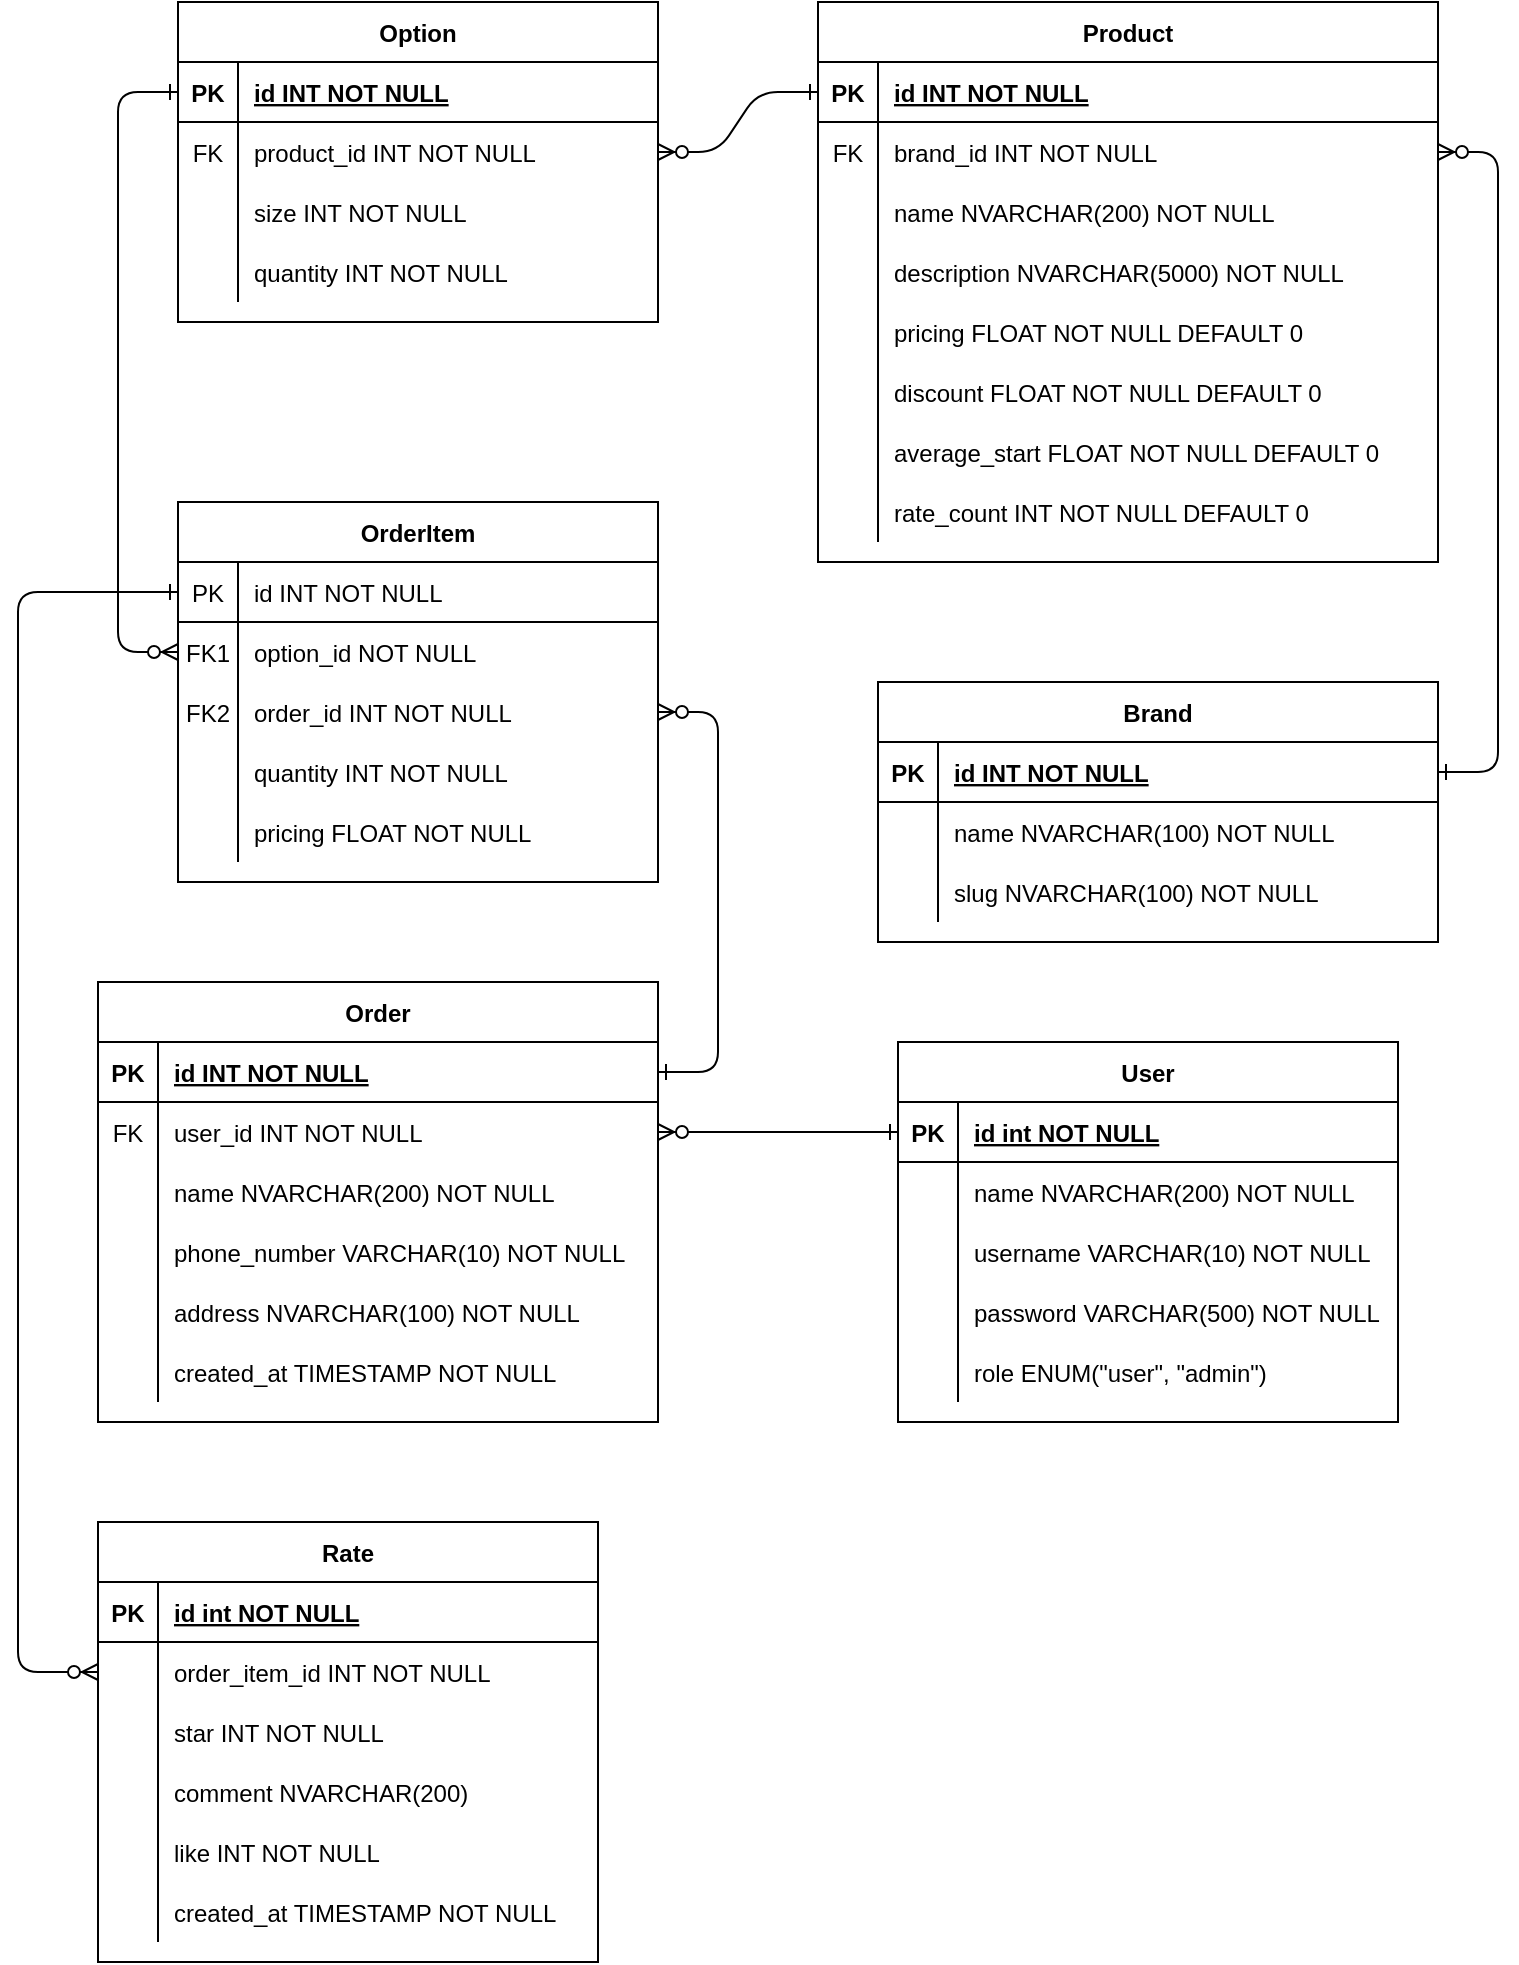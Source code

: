 <mxfile>
    <diagram id="R2lEEEUBdFMjLlhIrx00" name="Page-1">
        <mxGraphModel dx="691" dy="551" grid="1" gridSize="10" guides="1" tooltips="1" connect="1" arrows="1" fold="1" page="1" pageScale="1" pageWidth="850" pageHeight="1100" math="0" shadow="0" extFonts="Permanent Marker^https://fonts.googleapis.com/css?family=Permanent+Marker">
            <root>
                <mxCell id="0"/>
                <mxCell id="1" parent="0"/>
                <mxCell id="C-vyLk0tnHw3VtMMgP7b-2" value="Product" style="shape=table;startSize=30;container=1;collapsible=1;childLayout=tableLayout;fixedRows=1;rowLines=0;fontStyle=1;align=center;resizeLast=1;" parent="1" vertex="1">
                    <mxGeometry x="440" y="60" width="310" height="280" as="geometry"/>
                </mxCell>
                <mxCell id="C-vyLk0tnHw3VtMMgP7b-3" value="" style="shape=partialRectangle;collapsible=0;dropTarget=0;pointerEvents=0;fillColor=none;points=[[0,0.5],[1,0.5]];portConstraint=eastwest;top=0;left=0;right=0;bottom=1;" parent="C-vyLk0tnHw3VtMMgP7b-2" vertex="1">
                    <mxGeometry y="30" width="310" height="30" as="geometry"/>
                </mxCell>
                <mxCell id="C-vyLk0tnHw3VtMMgP7b-4" value="PK" style="shape=partialRectangle;overflow=hidden;connectable=0;fillColor=none;top=0;left=0;bottom=0;right=0;fontStyle=1;" parent="C-vyLk0tnHw3VtMMgP7b-3" vertex="1">
                    <mxGeometry width="30" height="30" as="geometry">
                        <mxRectangle width="30" height="30" as="alternateBounds"/>
                    </mxGeometry>
                </mxCell>
                <mxCell id="C-vyLk0tnHw3VtMMgP7b-5" value="id INT NOT NULL" style="shape=partialRectangle;overflow=hidden;connectable=0;fillColor=none;top=0;left=0;bottom=0;right=0;align=left;spacingLeft=6;fontStyle=5;" parent="C-vyLk0tnHw3VtMMgP7b-3" vertex="1">
                    <mxGeometry x="30" width="280" height="30" as="geometry">
                        <mxRectangle width="280" height="30" as="alternateBounds"/>
                    </mxGeometry>
                </mxCell>
                <mxCell id="SPNnVvAk1_c4zCXeKWEK-23" value="" style="shape=partialRectangle;collapsible=0;dropTarget=0;pointerEvents=0;fillColor=none;points=[[0,0.5],[1,0.5]];portConstraint=eastwest;top=0;left=0;right=0;bottom=0;" parent="C-vyLk0tnHw3VtMMgP7b-2" vertex="1">
                    <mxGeometry y="60" width="310" height="30" as="geometry"/>
                </mxCell>
                <mxCell id="SPNnVvAk1_c4zCXeKWEK-24" value="FK" style="shape=partialRectangle;overflow=hidden;connectable=0;fillColor=none;top=0;left=0;bottom=0;right=0;" parent="SPNnVvAk1_c4zCXeKWEK-23" vertex="1">
                    <mxGeometry width="30" height="30" as="geometry">
                        <mxRectangle width="30" height="30" as="alternateBounds"/>
                    </mxGeometry>
                </mxCell>
                <mxCell id="SPNnVvAk1_c4zCXeKWEK-25" value="brand_id INT NOT NULL" style="shape=partialRectangle;overflow=hidden;connectable=0;fillColor=none;top=0;left=0;bottom=0;right=0;align=left;spacingLeft=6;" parent="SPNnVvAk1_c4zCXeKWEK-23" vertex="1">
                    <mxGeometry x="30" width="280" height="30" as="geometry">
                        <mxRectangle width="280" height="30" as="alternateBounds"/>
                    </mxGeometry>
                </mxCell>
                <mxCell id="C-vyLk0tnHw3VtMMgP7b-6" value="" style="shape=partialRectangle;collapsible=0;dropTarget=0;pointerEvents=0;fillColor=none;points=[[0,0.5],[1,0.5]];portConstraint=eastwest;top=0;left=0;right=0;bottom=0;" parent="C-vyLk0tnHw3VtMMgP7b-2" vertex="1">
                    <mxGeometry y="90" width="310" height="30" as="geometry"/>
                </mxCell>
                <mxCell id="C-vyLk0tnHw3VtMMgP7b-7" value="" style="shape=partialRectangle;overflow=hidden;connectable=0;fillColor=none;top=0;left=0;bottom=0;right=0;" parent="C-vyLk0tnHw3VtMMgP7b-6" vertex="1">
                    <mxGeometry width="30" height="30" as="geometry">
                        <mxRectangle width="30" height="30" as="alternateBounds"/>
                    </mxGeometry>
                </mxCell>
                <mxCell id="C-vyLk0tnHw3VtMMgP7b-8" value="name NVARCHAR(200) NOT NULL" style="shape=partialRectangle;overflow=hidden;connectable=0;fillColor=none;top=0;left=0;bottom=0;right=0;align=left;spacingLeft=6;" parent="C-vyLk0tnHw3VtMMgP7b-6" vertex="1">
                    <mxGeometry x="30" width="280" height="30" as="geometry">
                        <mxRectangle width="280" height="30" as="alternateBounds"/>
                    </mxGeometry>
                </mxCell>
                <mxCell id="C-vyLk0tnHw3VtMMgP7b-9" value="" style="shape=partialRectangle;collapsible=0;dropTarget=0;pointerEvents=0;fillColor=none;points=[[0,0.5],[1,0.5]];portConstraint=eastwest;top=0;left=0;right=0;bottom=0;" parent="C-vyLk0tnHw3VtMMgP7b-2" vertex="1">
                    <mxGeometry y="120" width="310" height="30" as="geometry"/>
                </mxCell>
                <mxCell id="C-vyLk0tnHw3VtMMgP7b-10" value="" style="shape=partialRectangle;overflow=hidden;connectable=0;fillColor=none;top=0;left=0;bottom=0;right=0;" parent="C-vyLk0tnHw3VtMMgP7b-9" vertex="1">
                    <mxGeometry width="30" height="30" as="geometry">
                        <mxRectangle width="30" height="30" as="alternateBounds"/>
                    </mxGeometry>
                </mxCell>
                <mxCell id="C-vyLk0tnHw3VtMMgP7b-11" value="description NVARCHAR(5000) NOT NULL" style="shape=partialRectangle;overflow=hidden;connectable=0;fillColor=none;top=0;left=0;bottom=0;right=0;align=left;spacingLeft=6;" parent="C-vyLk0tnHw3VtMMgP7b-9" vertex="1">
                    <mxGeometry x="30" width="280" height="30" as="geometry">
                        <mxRectangle width="280" height="30" as="alternateBounds"/>
                    </mxGeometry>
                </mxCell>
                <mxCell id="SPNnVvAk1_c4zCXeKWEK-62" value="" style="shape=partialRectangle;collapsible=0;dropTarget=0;pointerEvents=0;fillColor=none;points=[[0,0.5],[1,0.5]];portConstraint=eastwest;top=0;left=0;right=0;bottom=0;" parent="C-vyLk0tnHw3VtMMgP7b-2" vertex="1">
                    <mxGeometry y="150" width="310" height="30" as="geometry"/>
                </mxCell>
                <mxCell id="SPNnVvAk1_c4zCXeKWEK-63" value="" style="shape=partialRectangle;overflow=hidden;connectable=0;fillColor=none;top=0;left=0;bottom=0;right=0;" parent="SPNnVvAk1_c4zCXeKWEK-62" vertex="1">
                    <mxGeometry width="30" height="30" as="geometry">
                        <mxRectangle width="30" height="30" as="alternateBounds"/>
                    </mxGeometry>
                </mxCell>
                <mxCell id="SPNnVvAk1_c4zCXeKWEK-64" value="pricing FLOAT NOT NULL DEFAULT 0" style="shape=partialRectangle;overflow=hidden;connectable=0;fillColor=none;top=0;left=0;bottom=0;right=0;align=left;spacingLeft=6;" parent="SPNnVvAk1_c4zCXeKWEK-62" vertex="1">
                    <mxGeometry x="30" width="280" height="30" as="geometry">
                        <mxRectangle width="280" height="30" as="alternateBounds"/>
                    </mxGeometry>
                </mxCell>
                <mxCell id="SPNnVvAk1_c4zCXeKWEK-65" value="" style="shape=partialRectangle;collapsible=0;dropTarget=0;pointerEvents=0;fillColor=none;points=[[0,0.5],[1,0.5]];portConstraint=eastwest;top=0;left=0;right=0;bottom=0;" parent="C-vyLk0tnHw3VtMMgP7b-2" vertex="1">
                    <mxGeometry y="180" width="310" height="30" as="geometry"/>
                </mxCell>
                <mxCell id="SPNnVvAk1_c4zCXeKWEK-66" value="" style="shape=partialRectangle;overflow=hidden;connectable=0;fillColor=none;top=0;left=0;bottom=0;right=0;" parent="SPNnVvAk1_c4zCXeKWEK-65" vertex="1">
                    <mxGeometry width="30" height="30" as="geometry">
                        <mxRectangle width="30" height="30" as="alternateBounds"/>
                    </mxGeometry>
                </mxCell>
                <mxCell id="SPNnVvAk1_c4zCXeKWEK-67" value="discount FLOAT NOT NULL DEFAULT 0" style="shape=partialRectangle;overflow=hidden;connectable=0;fillColor=none;top=0;left=0;bottom=0;right=0;align=left;spacingLeft=6;" parent="SPNnVvAk1_c4zCXeKWEK-65" vertex="1">
                    <mxGeometry x="30" width="280" height="30" as="geometry">
                        <mxRectangle width="280" height="30" as="alternateBounds"/>
                    </mxGeometry>
                </mxCell>
                <mxCell id="SPNnVvAk1_c4zCXeKWEK-42" value="" style="shape=partialRectangle;collapsible=0;dropTarget=0;pointerEvents=0;fillColor=none;points=[[0,0.5],[1,0.5]];portConstraint=eastwest;top=0;left=0;right=0;bottom=0;" parent="C-vyLk0tnHw3VtMMgP7b-2" vertex="1">
                    <mxGeometry y="210" width="310" height="30" as="geometry"/>
                </mxCell>
                <mxCell id="SPNnVvAk1_c4zCXeKWEK-43" value="" style="shape=partialRectangle;overflow=hidden;connectable=0;fillColor=none;top=0;left=0;bottom=0;right=0;" parent="SPNnVvAk1_c4zCXeKWEK-42" vertex="1">
                    <mxGeometry width="30" height="30" as="geometry">
                        <mxRectangle width="30" height="30" as="alternateBounds"/>
                    </mxGeometry>
                </mxCell>
                <mxCell id="SPNnVvAk1_c4zCXeKWEK-44" value="average_start FLOAT NOT NULL DEFAULT 0" style="shape=partialRectangle;overflow=hidden;connectable=0;fillColor=none;top=0;left=0;bottom=0;right=0;align=left;spacingLeft=6;" parent="SPNnVvAk1_c4zCXeKWEK-42" vertex="1">
                    <mxGeometry x="30" width="280" height="30" as="geometry">
                        <mxRectangle width="280" height="30" as="alternateBounds"/>
                    </mxGeometry>
                </mxCell>
                <mxCell id="SPNnVvAk1_c4zCXeKWEK-45" value="" style="shape=partialRectangle;collapsible=0;dropTarget=0;pointerEvents=0;fillColor=none;points=[[0,0.5],[1,0.5]];portConstraint=eastwest;top=0;left=0;right=0;bottom=0;" parent="C-vyLk0tnHw3VtMMgP7b-2" vertex="1">
                    <mxGeometry y="240" width="310" height="30" as="geometry"/>
                </mxCell>
                <mxCell id="SPNnVvAk1_c4zCXeKWEK-46" value="" style="shape=partialRectangle;overflow=hidden;connectable=0;fillColor=none;top=0;left=0;bottom=0;right=0;" parent="SPNnVvAk1_c4zCXeKWEK-45" vertex="1">
                    <mxGeometry width="30" height="30" as="geometry">
                        <mxRectangle width="30" height="30" as="alternateBounds"/>
                    </mxGeometry>
                </mxCell>
                <mxCell id="SPNnVvAk1_c4zCXeKWEK-47" value="rate_count INT NOT NULL DEFAULT 0" style="shape=partialRectangle;overflow=hidden;connectable=0;fillColor=none;top=0;left=0;bottom=0;right=0;align=left;spacingLeft=6;" parent="SPNnVvAk1_c4zCXeKWEK-45" vertex="1">
                    <mxGeometry x="30" width="280" height="30" as="geometry">
                        <mxRectangle width="280" height="30" as="alternateBounds"/>
                    </mxGeometry>
                </mxCell>
                <mxCell id="C-vyLk0tnHw3VtMMgP7b-23" value="User" style="shape=table;startSize=30;container=1;collapsible=1;childLayout=tableLayout;fixedRows=1;rowLines=0;fontStyle=1;align=center;resizeLast=1;" parent="1" vertex="1">
                    <mxGeometry x="480" y="580" width="250" height="190" as="geometry"/>
                </mxCell>
                <mxCell id="C-vyLk0tnHw3VtMMgP7b-24" value="" style="shape=partialRectangle;collapsible=0;dropTarget=0;pointerEvents=0;fillColor=none;points=[[0,0.5],[1,0.5]];portConstraint=eastwest;top=0;left=0;right=0;bottom=1;" parent="C-vyLk0tnHw3VtMMgP7b-23" vertex="1">
                    <mxGeometry y="30" width="250" height="30" as="geometry"/>
                </mxCell>
                <mxCell id="C-vyLk0tnHw3VtMMgP7b-25" value="PK" style="shape=partialRectangle;overflow=hidden;connectable=0;fillColor=none;top=0;left=0;bottom=0;right=0;fontStyle=1;" parent="C-vyLk0tnHw3VtMMgP7b-24" vertex="1">
                    <mxGeometry width="30" height="30" as="geometry">
                        <mxRectangle width="30" height="30" as="alternateBounds"/>
                    </mxGeometry>
                </mxCell>
                <mxCell id="C-vyLk0tnHw3VtMMgP7b-26" value="id int NOT NULL " style="shape=partialRectangle;overflow=hidden;connectable=0;fillColor=none;top=0;left=0;bottom=0;right=0;align=left;spacingLeft=6;fontStyle=5;" parent="C-vyLk0tnHw3VtMMgP7b-24" vertex="1">
                    <mxGeometry x="30" width="220" height="30" as="geometry">
                        <mxRectangle width="220" height="30" as="alternateBounds"/>
                    </mxGeometry>
                </mxCell>
                <mxCell id="C-vyLk0tnHw3VtMMgP7b-27" value="" style="shape=partialRectangle;collapsible=0;dropTarget=0;pointerEvents=0;fillColor=none;points=[[0,0.5],[1,0.5]];portConstraint=eastwest;top=0;left=0;right=0;bottom=0;" parent="C-vyLk0tnHw3VtMMgP7b-23" vertex="1">
                    <mxGeometry y="60" width="250" height="30" as="geometry"/>
                </mxCell>
                <mxCell id="C-vyLk0tnHw3VtMMgP7b-28" value="" style="shape=partialRectangle;overflow=hidden;connectable=0;fillColor=none;top=0;left=0;bottom=0;right=0;" parent="C-vyLk0tnHw3VtMMgP7b-27" vertex="1">
                    <mxGeometry width="30" height="30" as="geometry">
                        <mxRectangle width="30" height="30" as="alternateBounds"/>
                    </mxGeometry>
                </mxCell>
                <mxCell id="C-vyLk0tnHw3VtMMgP7b-29" value="name NVARCHAR(200) NOT NULL" style="shape=partialRectangle;overflow=hidden;connectable=0;fillColor=none;top=0;left=0;bottom=0;right=0;align=left;spacingLeft=6;" parent="C-vyLk0tnHw3VtMMgP7b-27" vertex="1">
                    <mxGeometry x="30" width="220" height="30" as="geometry">
                        <mxRectangle width="220" height="30" as="alternateBounds"/>
                    </mxGeometry>
                </mxCell>
                <mxCell id="SPNnVvAk1_c4zCXeKWEK-1" value="" style="shape=partialRectangle;collapsible=0;dropTarget=0;pointerEvents=0;fillColor=none;points=[[0,0.5],[1,0.5]];portConstraint=eastwest;top=0;left=0;right=0;bottom=0;" parent="C-vyLk0tnHw3VtMMgP7b-23" vertex="1">
                    <mxGeometry y="90" width="250" height="30" as="geometry"/>
                </mxCell>
                <mxCell id="SPNnVvAk1_c4zCXeKWEK-2" value="" style="shape=partialRectangle;overflow=hidden;connectable=0;fillColor=none;top=0;left=0;bottom=0;right=0;" parent="SPNnVvAk1_c4zCXeKWEK-1" vertex="1">
                    <mxGeometry width="30" height="30" as="geometry">
                        <mxRectangle width="30" height="30" as="alternateBounds"/>
                    </mxGeometry>
                </mxCell>
                <mxCell id="SPNnVvAk1_c4zCXeKWEK-3" value="username VARCHAR(10) NOT NULL" style="shape=partialRectangle;overflow=hidden;connectable=0;fillColor=none;top=0;left=0;bottom=0;right=0;align=left;spacingLeft=6;" parent="SPNnVvAk1_c4zCXeKWEK-1" vertex="1">
                    <mxGeometry x="30" width="220" height="30" as="geometry">
                        <mxRectangle width="220" height="30" as="alternateBounds"/>
                    </mxGeometry>
                </mxCell>
                <mxCell id="SPNnVvAk1_c4zCXeKWEK-4" value="" style="shape=partialRectangle;collapsible=0;dropTarget=0;pointerEvents=0;fillColor=none;points=[[0,0.5],[1,0.5]];portConstraint=eastwest;top=0;left=0;right=0;bottom=0;" parent="C-vyLk0tnHw3VtMMgP7b-23" vertex="1">
                    <mxGeometry y="120" width="250" height="30" as="geometry"/>
                </mxCell>
                <mxCell id="SPNnVvAk1_c4zCXeKWEK-5" value="" style="shape=partialRectangle;overflow=hidden;connectable=0;fillColor=none;top=0;left=0;bottom=0;right=0;" parent="SPNnVvAk1_c4zCXeKWEK-4" vertex="1">
                    <mxGeometry width="30" height="30" as="geometry">
                        <mxRectangle width="30" height="30" as="alternateBounds"/>
                    </mxGeometry>
                </mxCell>
                <mxCell id="SPNnVvAk1_c4zCXeKWEK-6" value="password VARCHAR(500) NOT NULL" style="shape=partialRectangle;overflow=hidden;connectable=0;fillColor=none;top=0;left=0;bottom=0;right=0;align=left;spacingLeft=6;" parent="SPNnVvAk1_c4zCXeKWEK-4" vertex="1">
                    <mxGeometry x="30" width="220" height="30" as="geometry">
                        <mxRectangle width="220" height="30" as="alternateBounds"/>
                    </mxGeometry>
                </mxCell>
                <mxCell id="SPNnVvAk1_c4zCXeKWEK-7" value="" style="shape=partialRectangle;collapsible=0;dropTarget=0;pointerEvents=0;fillColor=none;points=[[0,0.5],[1,0.5]];portConstraint=eastwest;top=0;left=0;right=0;bottom=0;" parent="C-vyLk0tnHw3VtMMgP7b-23" vertex="1">
                    <mxGeometry y="150" width="250" height="30" as="geometry"/>
                </mxCell>
                <mxCell id="SPNnVvAk1_c4zCXeKWEK-8" value="" style="shape=partialRectangle;overflow=hidden;connectable=0;fillColor=none;top=0;left=0;bottom=0;right=0;" parent="SPNnVvAk1_c4zCXeKWEK-7" vertex="1">
                    <mxGeometry width="30" height="30" as="geometry">
                        <mxRectangle width="30" height="30" as="alternateBounds"/>
                    </mxGeometry>
                </mxCell>
                <mxCell id="SPNnVvAk1_c4zCXeKWEK-9" value="role ENUM(&quot;user&quot;, &quot;admin&quot;)" style="shape=partialRectangle;overflow=hidden;connectable=0;fillColor=none;top=0;left=0;bottom=0;right=0;align=left;spacingLeft=6;" parent="SPNnVvAk1_c4zCXeKWEK-7" vertex="1">
                    <mxGeometry x="30" width="220" height="30" as="geometry">
                        <mxRectangle width="220" height="30" as="alternateBounds"/>
                    </mxGeometry>
                </mxCell>
                <mxCell id="SPNnVvAk1_c4zCXeKWEK-13" value="Brand" style="shape=table;startSize=30;container=1;collapsible=1;childLayout=tableLayout;fixedRows=1;rowLines=0;fontStyle=1;align=center;resizeLast=1;" parent="1" vertex="1">
                    <mxGeometry x="470" y="400" width="280" height="130" as="geometry"/>
                </mxCell>
                <mxCell id="SPNnVvAk1_c4zCXeKWEK-14" value="" style="shape=partialRectangle;collapsible=0;dropTarget=0;pointerEvents=0;fillColor=none;points=[[0,0.5],[1,0.5]];portConstraint=eastwest;top=0;left=0;right=0;bottom=1;" parent="SPNnVvAk1_c4zCXeKWEK-13" vertex="1">
                    <mxGeometry y="30" width="280" height="30" as="geometry"/>
                </mxCell>
                <mxCell id="SPNnVvAk1_c4zCXeKWEK-15" value="PK" style="shape=partialRectangle;overflow=hidden;connectable=0;fillColor=none;top=0;left=0;bottom=0;right=0;fontStyle=1;" parent="SPNnVvAk1_c4zCXeKWEK-14" vertex="1">
                    <mxGeometry width="30" height="30" as="geometry">
                        <mxRectangle width="30" height="30" as="alternateBounds"/>
                    </mxGeometry>
                </mxCell>
                <mxCell id="SPNnVvAk1_c4zCXeKWEK-16" value="id INT NOT NULL" style="shape=partialRectangle;overflow=hidden;connectable=0;fillColor=none;top=0;left=0;bottom=0;right=0;align=left;spacingLeft=6;fontStyle=5;" parent="SPNnVvAk1_c4zCXeKWEK-14" vertex="1">
                    <mxGeometry x="30" width="250" height="30" as="geometry">
                        <mxRectangle width="250" height="30" as="alternateBounds"/>
                    </mxGeometry>
                </mxCell>
                <mxCell id="SPNnVvAk1_c4zCXeKWEK-17" value="" style="shape=partialRectangle;collapsible=0;dropTarget=0;pointerEvents=0;fillColor=none;points=[[0,0.5],[1,0.5]];portConstraint=eastwest;top=0;left=0;right=0;bottom=0;" parent="SPNnVvAk1_c4zCXeKWEK-13" vertex="1">
                    <mxGeometry y="60" width="280" height="30" as="geometry"/>
                </mxCell>
                <mxCell id="SPNnVvAk1_c4zCXeKWEK-18" value="" style="shape=partialRectangle;overflow=hidden;connectable=0;fillColor=none;top=0;left=0;bottom=0;right=0;" parent="SPNnVvAk1_c4zCXeKWEK-17" vertex="1">
                    <mxGeometry width="30" height="30" as="geometry">
                        <mxRectangle width="30" height="30" as="alternateBounds"/>
                    </mxGeometry>
                </mxCell>
                <mxCell id="SPNnVvAk1_c4zCXeKWEK-19" value="name NVARCHAR(100) NOT NULL" style="shape=partialRectangle;overflow=hidden;connectable=0;fillColor=none;top=0;left=0;bottom=0;right=0;align=left;spacingLeft=6;" parent="SPNnVvAk1_c4zCXeKWEK-17" vertex="1">
                    <mxGeometry x="30" width="250" height="30" as="geometry">
                        <mxRectangle width="250" height="30" as="alternateBounds"/>
                    </mxGeometry>
                </mxCell>
                <mxCell id="SPNnVvAk1_c4zCXeKWEK-20" value="" style="shape=partialRectangle;collapsible=0;dropTarget=0;pointerEvents=0;fillColor=none;points=[[0,0.5],[1,0.5]];portConstraint=eastwest;top=0;left=0;right=0;bottom=0;" parent="SPNnVvAk1_c4zCXeKWEK-13" vertex="1">
                    <mxGeometry y="90" width="280" height="30" as="geometry"/>
                </mxCell>
                <mxCell id="SPNnVvAk1_c4zCXeKWEK-21" value="" style="shape=partialRectangle;overflow=hidden;connectable=0;fillColor=none;top=0;left=0;bottom=0;right=0;" parent="SPNnVvAk1_c4zCXeKWEK-20" vertex="1">
                    <mxGeometry width="30" height="30" as="geometry">
                        <mxRectangle width="30" height="30" as="alternateBounds"/>
                    </mxGeometry>
                </mxCell>
                <mxCell id="SPNnVvAk1_c4zCXeKWEK-22" value="slug NVARCHAR(100) NOT NULL" style="shape=partialRectangle;overflow=hidden;connectable=0;fillColor=none;top=0;left=0;bottom=0;right=0;align=left;spacingLeft=6;" parent="SPNnVvAk1_c4zCXeKWEK-20" vertex="1">
                    <mxGeometry x="30" width="250" height="30" as="geometry">
                        <mxRectangle width="250" height="30" as="alternateBounds"/>
                    </mxGeometry>
                </mxCell>
                <mxCell id="SPNnVvAk1_c4zCXeKWEK-26" value="" style="edgeStyle=entityRelationEdgeStyle;endArrow=ERzeroToMany;startArrow=ERone;endFill=1;startFill=0;exitX=1;exitY=0.5;exitDx=0;exitDy=0;" parent="1" source="SPNnVvAk1_c4zCXeKWEK-14" target="SPNnVvAk1_c4zCXeKWEK-23" edge="1">
                    <mxGeometry width="100" height="100" relative="1" as="geometry">
                        <mxPoint x="760" y="-60" as="sourcePoint"/>
                        <mxPoint x="460" y="277.714" as="targetPoint"/>
                    </mxGeometry>
                </mxCell>
                <mxCell id="SPNnVvAk1_c4zCXeKWEK-27" value="Option" style="shape=table;startSize=30;container=1;collapsible=1;childLayout=tableLayout;fixedRows=1;rowLines=0;fontStyle=1;align=center;resizeLast=1;" parent="1" vertex="1">
                    <mxGeometry x="120" y="60" width="240" height="160" as="geometry"/>
                </mxCell>
                <mxCell id="SPNnVvAk1_c4zCXeKWEK-28" value="" style="shape=partialRectangle;collapsible=0;dropTarget=0;pointerEvents=0;fillColor=none;points=[[0,0.5],[1,0.5]];portConstraint=eastwest;top=0;left=0;right=0;bottom=1;" parent="SPNnVvAk1_c4zCXeKWEK-27" vertex="1">
                    <mxGeometry y="30" width="240" height="30" as="geometry"/>
                </mxCell>
                <mxCell id="SPNnVvAk1_c4zCXeKWEK-29" value="PK" style="shape=partialRectangle;overflow=hidden;connectable=0;fillColor=none;top=0;left=0;bottom=0;right=0;fontStyle=1;" parent="SPNnVvAk1_c4zCXeKWEK-28" vertex="1">
                    <mxGeometry width="30" height="30" as="geometry">
                        <mxRectangle width="30" height="30" as="alternateBounds"/>
                    </mxGeometry>
                </mxCell>
                <mxCell id="SPNnVvAk1_c4zCXeKWEK-30" value="id INT NOT NULL" style="shape=partialRectangle;overflow=hidden;connectable=0;fillColor=none;top=0;left=0;bottom=0;right=0;align=left;spacingLeft=6;fontStyle=5;" parent="SPNnVvAk1_c4zCXeKWEK-28" vertex="1">
                    <mxGeometry x="30" width="210" height="30" as="geometry">
                        <mxRectangle width="210" height="30" as="alternateBounds"/>
                    </mxGeometry>
                </mxCell>
                <mxCell id="SPNnVvAk1_c4zCXeKWEK-31" value="" style="shape=partialRectangle;collapsible=0;dropTarget=0;pointerEvents=0;fillColor=none;points=[[0,0.5],[1,0.5]];portConstraint=eastwest;top=0;left=0;right=0;bottom=0;" parent="SPNnVvAk1_c4zCXeKWEK-27" vertex="1">
                    <mxGeometry y="60" width="240" height="30" as="geometry"/>
                </mxCell>
                <mxCell id="SPNnVvAk1_c4zCXeKWEK-32" value="FK" style="shape=partialRectangle;overflow=hidden;connectable=0;fillColor=none;top=0;left=0;bottom=0;right=0;" parent="SPNnVvAk1_c4zCXeKWEK-31" vertex="1">
                    <mxGeometry width="30" height="30" as="geometry">
                        <mxRectangle width="30" height="30" as="alternateBounds"/>
                    </mxGeometry>
                </mxCell>
                <mxCell id="SPNnVvAk1_c4zCXeKWEK-33" value="product_id INT NOT NULL" style="shape=partialRectangle;overflow=hidden;connectable=0;fillColor=none;top=0;left=0;bottom=0;right=0;align=left;spacingLeft=6;" parent="SPNnVvAk1_c4zCXeKWEK-31" vertex="1">
                    <mxGeometry x="30" width="210" height="30" as="geometry">
                        <mxRectangle width="210" height="30" as="alternateBounds"/>
                    </mxGeometry>
                </mxCell>
                <mxCell id="SPNnVvAk1_c4zCXeKWEK-34" value="" style="shape=partialRectangle;collapsible=0;dropTarget=0;pointerEvents=0;fillColor=none;points=[[0,0.5],[1,0.5]];portConstraint=eastwest;top=0;left=0;right=0;bottom=0;" parent="SPNnVvAk1_c4zCXeKWEK-27" vertex="1">
                    <mxGeometry y="90" width="240" height="30" as="geometry"/>
                </mxCell>
                <mxCell id="SPNnVvAk1_c4zCXeKWEK-35" value="" style="shape=partialRectangle;overflow=hidden;connectable=0;fillColor=none;top=0;left=0;bottom=0;right=0;" parent="SPNnVvAk1_c4zCXeKWEK-34" vertex="1">
                    <mxGeometry width="30" height="30" as="geometry">
                        <mxRectangle width="30" height="30" as="alternateBounds"/>
                    </mxGeometry>
                </mxCell>
                <mxCell id="SPNnVvAk1_c4zCXeKWEK-36" value="size INT NOT NULL" style="shape=partialRectangle;overflow=hidden;connectable=0;fillColor=none;top=0;left=0;bottom=0;right=0;align=left;spacingLeft=6;" parent="SPNnVvAk1_c4zCXeKWEK-34" vertex="1">
                    <mxGeometry x="30" width="210" height="30" as="geometry">
                        <mxRectangle width="210" height="30" as="alternateBounds"/>
                    </mxGeometry>
                </mxCell>
                <mxCell id="SPNnVvAk1_c4zCXeKWEK-37" value="" style="shape=partialRectangle;collapsible=0;dropTarget=0;pointerEvents=0;fillColor=none;points=[[0,0.5],[1,0.5]];portConstraint=eastwest;top=0;left=0;right=0;bottom=0;" parent="SPNnVvAk1_c4zCXeKWEK-27" vertex="1">
                    <mxGeometry y="120" width="240" height="30" as="geometry"/>
                </mxCell>
                <mxCell id="SPNnVvAk1_c4zCXeKWEK-38" value="" style="shape=partialRectangle;overflow=hidden;connectable=0;fillColor=none;top=0;left=0;bottom=0;right=0;" parent="SPNnVvAk1_c4zCXeKWEK-37" vertex="1">
                    <mxGeometry width="30" height="30" as="geometry">
                        <mxRectangle width="30" height="30" as="alternateBounds"/>
                    </mxGeometry>
                </mxCell>
                <mxCell id="SPNnVvAk1_c4zCXeKWEK-39" value="quantity INT NOT NULL" style="shape=partialRectangle;overflow=hidden;connectable=0;fillColor=none;top=0;left=0;bottom=0;right=0;align=left;spacingLeft=6;" parent="SPNnVvAk1_c4zCXeKWEK-37" vertex="1">
                    <mxGeometry x="30" width="210" height="30" as="geometry">
                        <mxRectangle width="210" height="30" as="alternateBounds"/>
                    </mxGeometry>
                </mxCell>
                <mxCell id="SPNnVvAk1_c4zCXeKWEK-40" value="" style="edgeStyle=entityRelationEdgeStyle;endArrow=ERzeroToMany;startArrow=ERone;endFill=1;startFill=0;exitX=0;exitY=0.5;exitDx=0;exitDy=0;" parent="1" source="C-vyLk0tnHw3VtMMgP7b-3" target="SPNnVvAk1_c4zCXeKWEK-31" edge="1">
                    <mxGeometry width="100" height="100" relative="1" as="geometry">
                        <mxPoint x="700" y="-125" as="sourcePoint"/>
                        <mxPoint x="760" y="145" as="targetPoint"/>
                    </mxGeometry>
                </mxCell>
                <mxCell id="SPNnVvAk1_c4zCXeKWEK-48" value="OrderItem" style="shape=table;startSize=30;container=1;collapsible=1;childLayout=tableLayout;fixedRows=1;rowLines=0;fontStyle=1;align=center;resizeLast=1;" parent="1" vertex="1">
                    <mxGeometry x="120" y="310" width="240" height="190" as="geometry"/>
                </mxCell>
                <mxCell id="2" value="" style="shape=partialRectangle;collapsible=0;dropTarget=0;pointerEvents=0;fillColor=none;points=[[0,0.5],[1,0.5]];portConstraint=eastwest;top=0;left=0;right=0;bottom=1;" parent="SPNnVvAk1_c4zCXeKWEK-48" vertex="1">
                    <mxGeometry y="30" width="240" height="30" as="geometry"/>
                </mxCell>
                <mxCell id="3" value="PK" style="shape=partialRectangle;overflow=hidden;connectable=0;fillColor=none;top=0;left=0;bottom=0;right=0;" parent="2" vertex="1">
                    <mxGeometry width="30" height="30" as="geometry">
                        <mxRectangle width="30" height="30" as="alternateBounds"/>
                    </mxGeometry>
                </mxCell>
                <mxCell id="4" value="id INT NOT NULL" style="shape=partialRectangle;overflow=hidden;connectable=0;fillColor=none;top=0;left=0;bottom=0;right=0;align=left;spacingLeft=6;" parent="2" vertex="1">
                    <mxGeometry x="30" width="210" height="30" as="geometry">
                        <mxRectangle width="210" height="30" as="alternateBounds"/>
                    </mxGeometry>
                </mxCell>
                <mxCell id="SPNnVvAk1_c4zCXeKWEK-52" value="" style="shape=partialRectangle;collapsible=0;dropTarget=0;pointerEvents=0;fillColor=none;points=[[0,0.5],[1,0.5]];portConstraint=eastwest;top=0;left=0;right=0;bottom=0;" parent="SPNnVvAk1_c4zCXeKWEK-48" vertex="1">
                    <mxGeometry y="60" width="240" height="30" as="geometry"/>
                </mxCell>
                <mxCell id="SPNnVvAk1_c4zCXeKWEK-53" value="FK1" style="shape=partialRectangle;overflow=hidden;connectable=0;fillColor=none;top=0;left=0;bottom=0;right=0;" parent="SPNnVvAk1_c4zCXeKWEK-52" vertex="1">
                    <mxGeometry width="30" height="30" as="geometry">
                        <mxRectangle width="30" height="30" as="alternateBounds"/>
                    </mxGeometry>
                </mxCell>
                <mxCell id="SPNnVvAk1_c4zCXeKWEK-54" value="option_id NOT NULL" style="shape=partialRectangle;overflow=hidden;connectable=0;fillColor=none;top=0;left=0;bottom=0;right=0;align=left;spacingLeft=6;" parent="SPNnVvAk1_c4zCXeKWEK-52" vertex="1">
                    <mxGeometry x="30" width="210" height="30" as="geometry">
                        <mxRectangle width="210" height="30" as="alternateBounds"/>
                    </mxGeometry>
                </mxCell>
                <mxCell id="SPNnVvAk1_c4zCXeKWEK-101" value="" style="shape=partialRectangle;collapsible=0;dropTarget=0;pointerEvents=0;fillColor=none;points=[[0,0.5],[1,0.5]];portConstraint=eastwest;top=0;left=0;right=0;bottom=0;" parent="SPNnVvAk1_c4zCXeKWEK-48" vertex="1">
                    <mxGeometry y="90" width="240" height="30" as="geometry"/>
                </mxCell>
                <mxCell id="SPNnVvAk1_c4zCXeKWEK-102" value="FK2" style="shape=partialRectangle;overflow=hidden;connectable=0;fillColor=none;top=0;left=0;bottom=0;right=0;" parent="SPNnVvAk1_c4zCXeKWEK-101" vertex="1">
                    <mxGeometry width="30" height="30" as="geometry">
                        <mxRectangle width="30" height="30" as="alternateBounds"/>
                    </mxGeometry>
                </mxCell>
                <mxCell id="SPNnVvAk1_c4zCXeKWEK-103" value="order_id INT NOT NULL" style="shape=partialRectangle;overflow=hidden;connectable=0;fillColor=none;top=0;left=0;bottom=0;right=0;align=left;spacingLeft=6;" parent="SPNnVvAk1_c4zCXeKWEK-101" vertex="1">
                    <mxGeometry x="30" width="210" height="30" as="geometry">
                        <mxRectangle width="210" height="30" as="alternateBounds"/>
                    </mxGeometry>
                </mxCell>
                <mxCell id="SPNnVvAk1_c4zCXeKWEK-55" value="" style="shape=partialRectangle;collapsible=0;dropTarget=0;pointerEvents=0;fillColor=none;points=[[0,0.5],[1,0.5]];portConstraint=eastwest;top=0;left=0;right=0;bottom=0;" parent="SPNnVvAk1_c4zCXeKWEK-48" vertex="1">
                    <mxGeometry y="120" width="240" height="30" as="geometry"/>
                </mxCell>
                <mxCell id="SPNnVvAk1_c4zCXeKWEK-56" value="" style="shape=partialRectangle;overflow=hidden;connectable=0;fillColor=none;top=0;left=0;bottom=0;right=0;" parent="SPNnVvAk1_c4zCXeKWEK-55" vertex="1">
                    <mxGeometry width="30" height="30" as="geometry">
                        <mxRectangle width="30" height="30" as="alternateBounds"/>
                    </mxGeometry>
                </mxCell>
                <mxCell id="SPNnVvAk1_c4zCXeKWEK-57" value="quantity INT NOT NULL" style="shape=partialRectangle;overflow=hidden;connectable=0;fillColor=none;top=0;left=0;bottom=0;right=0;align=left;spacingLeft=6;" parent="SPNnVvAk1_c4zCXeKWEK-55" vertex="1">
                    <mxGeometry x="30" width="210" height="30" as="geometry">
                        <mxRectangle width="210" height="30" as="alternateBounds"/>
                    </mxGeometry>
                </mxCell>
                <mxCell id="SPNnVvAk1_c4zCXeKWEK-58" value="" style="shape=partialRectangle;collapsible=0;dropTarget=0;pointerEvents=0;fillColor=none;points=[[0,0.5],[1,0.5]];portConstraint=eastwest;top=0;left=0;right=0;bottom=0;" parent="SPNnVvAk1_c4zCXeKWEK-48" vertex="1">
                    <mxGeometry y="150" width="240" height="30" as="geometry"/>
                </mxCell>
                <mxCell id="SPNnVvAk1_c4zCXeKWEK-59" value="" style="shape=partialRectangle;overflow=hidden;connectable=0;fillColor=none;top=0;left=0;bottom=0;right=0;" parent="SPNnVvAk1_c4zCXeKWEK-58" vertex="1">
                    <mxGeometry width="30" height="30" as="geometry">
                        <mxRectangle width="30" height="30" as="alternateBounds"/>
                    </mxGeometry>
                </mxCell>
                <mxCell id="SPNnVvAk1_c4zCXeKWEK-60" value="pricing FLOAT NOT NULL" style="shape=partialRectangle;overflow=hidden;connectable=0;fillColor=none;top=0;left=0;bottom=0;right=0;align=left;spacingLeft=6;" parent="SPNnVvAk1_c4zCXeKWEK-58" vertex="1">
                    <mxGeometry x="30" width="210" height="30" as="geometry">
                        <mxRectangle width="210" height="30" as="alternateBounds"/>
                    </mxGeometry>
                </mxCell>
                <mxCell id="SPNnVvAk1_c4zCXeKWEK-61" value="" style="edgeStyle=elbowEdgeStyle;endArrow=ERzeroToMany;startArrow=ERone;endFill=1;startFill=0;exitX=0;exitY=0.5;exitDx=0;exitDy=0;entryX=0;entryY=0.5;entryDx=0;entryDy=0;" parent="1" source="SPNnVvAk1_c4zCXeKWEK-28" target="SPNnVvAk1_c4zCXeKWEK-52" edge="1">
                    <mxGeometry width="100" height="100" relative="1" as="geometry">
                        <mxPoint x="450" y="115" as="sourcePoint"/>
                        <mxPoint x="370" y="145" as="targetPoint"/>
                        <Array as="points">
                            <mxPoint x="90" y="260"/>
                        </Array>
                    </mxGeometry>
                </mxCell>
                <mxCell id="SPNnVvAk1_c4zCXeKWEK-81" value="Order" style="shape=table;startSize=30;container=1;collapsible=1;childLayout=tableLayout;fixedRows=1;rowLines=0;fontStyle=1;align=center;resizeLast=1;" parent="1" vertex="1">
                    <mxGeometry x="80" y="550" width="280" height="220" as="geometry"/>
                </mxCell>
                <mxCell id="SPNnVvAk1_c4zCXeKWEK-82" value="" style="shape=partialRectangle;collapsible=0;dropTarget=0;pointerEvents=0;fillColor=none;points=[[0,0.5],[1,0.5]];portConstraint=eastwest;top=0;left=0;right=0;bottom=1;" parent="SPNnVvAk1_c4zCXeKWEK-81" vertex="1">
                    <mxGeometry y="30" width="280" height="30" as="geometry"/>
                </mxCell>
                <mxCell id="SPNnVvAk1_c4zCXeKWEK-83" value="PK" style="shape=partialRectangle;overflow=hidden;connectable=0;fillColor=none;top=0;left=0;bottom=0;right=0;fontStyle=1;" parent="SPNnVvAk1_c4zCXeKWEK-82" vertex="1">
                    <mxGeometry width="30" height="30" as="geometry">
                        <mxRectangle width="30" height="30" as="alternateBounds"/>
                    </mxGeometry>
                </mxCell>
                <mxCell id="SPNnVvAk1_c4zCXeKWEK-84" value="id INT NOT NULL" style="shape=partialRectangle;overflow=hidden;connectable=0;fillColor=none;top=0;left=0;bottom=0;right=0;align=left;spacingLeft=6;fontStyle=5;" parent="SPNnVvAk1_c4zCXeKWEK-82" vertex="1">
                    <mxGeometry x="30" width="250" height="30" as="geometry">
                        <mxRectangle width="250" height="30" as="alternateBounds"/>
                    </mxGeometry>
                </mxCell>
                <mxCell id="SPNnVvAk1_c4zCXeKWEK-85" value="" style="shape=partialRectangle;collapsible=0;dropTarget=0;pointerEvents=0;fillColor=none;points=[[0,0.5],[1,0.5]];portConstraint=eastwest;top=0;left=0;right=0;bottom=0;" parent="SPNnVvAk1_c4zCXeKWEK-81" vertex="1">
                    <mxGeometry y="60" width="280" height="30" as="geometry"/>
                </mxCell>
                <mxCell id="SPNnVvAk1_c4zCXeKWEK-86" value="FK" style="shape=partialRectangle;overflow=hidden;connectable=0;fillColor=none;top=0;left=0;bottom=0;right=0;" parent="SPNnVvAk1_c4zCXeKWEK-85" vertex="1">
                    <mxGeometry width="30" height="30" as="geometry">
                        <mxRectangle width="30" height="30" as="alternateBounds"/>
                    </mxGeometry>
                </mxCell>
                <mxCell id="SPNnVvAk1_c4zCXeKWEK-87" value="user_id INT NOT NULL" style="shape=partialRectangle;overflow=hidden;connectable=0;fillColor=none;top=0;left=0;bottom=0;right=0;align=left;spacingLeft=6;" parent="SPNnVvAk1_c4zCXeKWEK-85" vertex="1">
                    <mxGeometry x="30" width="250" height="30" as="geometry">
                        <mxRectangle width="250" height="30" as="alternateBounds"/>
                    </mxGeometry>
                </mxCell>
                <mxCell id="SPNnVvAk1_c4zCXeKWEK-88" value="" style="shape=partialRectangle;collapsible=0;dropTarget=0;pointerEvents=0;fillColor=none;points=[[0,0.5],[1,0.5]];portConstraint=eastwest;top=0;left=0;right=0;bottom=0;" parent="SPNnVvAk1_c4zCXeKWEK-81" vertex="1">
                    <mxGeometry y="90" width="280" height="30" as="geometry"/>
                </mxCell>
                <mxCell id="SPNnVvAk1_c4zCXeKWEK-89" value="" style="shape=partialRectangle;overflow=hidden;connectable=0;fillColor=none;top=0;left=0;bottom=0;right=0;" parent="SPNnVvAk1_c4zCXeKWEK-88" vertex="1">
                    <mxGeometry width="30" height="30" as="geometry">
                        <mxRectangle width="30" height="30" as="alternateBounds"/>
                    </mxGeometry>
                </mxCell>
                <mxCell id="SPNnVvAk1_c4zCXeKWEK-90" value="name NVARCHAR(200) NOT NULL" style="shape=partialRectangle;overflow=hidden;connectable=0;fillColor=none;top=0;left=0;bottom=0;right=0;align=left;spacingLeft=6;" parent="SPNnVvAk1_c4zCXeKWEK-88" vertex="1">
                    <mxGeometry x="30" width="250" height="30" as="geometry">
                        <mxRectangle width="250" height="30" as="alternateBounds"/>
                    </mxGeometry>
                </mxCell>
                <mxCell id="SPNnVvAk1_c4zCXeKWEK-91" value="" style="shape=partialRectangle;collapsible=0;dropTarget=0;pointerEvents=0;fillColor=none;points=[[0,0.5],[1,0.5]];portConstraint=eastwest;top=0;left=0;right=0;bottom=0;" parent="SPNnVvAk1_c4zCXeKWEK-81" vertex="1">
                    <mxGeometry y="120" width="280" height="30" as="geometry"/>
                </mxCell>
                <mxCell id="SPNnVvAk1_c4zCXeKWEK-92" value="" style="shape=partialRectangle;overflow=hidden;connectable=0;fillColor=none;top=0;left=0;bottom=0;right=0;" parent="SPNnVvAk1_c4zCXeKWEK-91" vertex="1">
                    <mxGeometry width="30" height="30" as="geometry">
                        <mxRectangle width="30" height="30" as="alternateBounds"/>
                    </mxGeometry>
                </mxCell>
                <mxCell id="SPNnVvAk1_c4zCXeKWEK-93" value="phone_number VARCHAR(10) NOT NULL" style="shape=partialRectangle;overflow=hidden;connectable=0;fillColor=none;top=0;left=0;bottom=0;right=0;align=left;spacingLeft=6;" parent="SPNnVvAk1_c4zCXeKWEK-91" vertex="1">
                    <mxGeometry x="30" width="250" height="30" as="geometry">
                        <mxRectangle width="250" height="30" as="alternateBounds"/>
                    </mxGeometry>
                </mxCell>
                <mxCell id="SPNnVvAk1_c4zCXeKWEK-94" value="" style="shape=partialRectangle;collapsible=0;dropTarget=0;pointerEvents=0;fillColor=none;points=[[0,0.5],[1,0.5]];portConstraint=eastwest;top=0;left=0;right=0;bottom=0;" parent="SPNnVvAk1_c4zCXeKWEK-81" vertex="1">
                    <mxGeometry y="150" width="280" height="30" as="geometry"/>
                </mxCell>
                <mxCell id="SPNnVvAk1_c4zCXeKWEK-95" value="" style="shape=partialRectangle;overflow=hidden;connectable=0;fillColor=none;top=0;left=0;bottom=0;right=0;" parent="SPNnVvAk1_c4zCXeKWEK-94" vertex="1">
                    <mxGeometry width="30" height="30" as="geometry">
                        <mxRectangle width="30" height="30" as="alternateBounds"/>
                    </mxGeometry>
                </mxCell>
                <mxCell id="SPNnVvAk1_c4zCXeKWEK-96" value="address NVARCHAR(100) NOT NULL" style="shape=partialRectangle;overflow=hidden;connectable=0;fillColor=none;top=0;left=0;bottom=0;right=0;align=left;spacingLeft=6;" parent="SPNnVvAk1_c4zCXeKWEK-94" vertex="1">
                    <mxGeometry x="30" width="250" height="30" as="geometry">
                        <mxRectangle width="250" height="30" as="alternateBounds"/>
                    </mxGeometry>
                </mxCell>
                <mxCell id="SPNnVvAk1_c4zCXeKWEK-97" value="" style="shape=partialRectangle;collapsible=0;dropTarget=0;pointerEvents=0;fillColor=none;points=[[0,0.5],[1,0.5]];portConstraint=eastwest;top=0;left=0;right=0;bottom=0;" parent="SPNnVvAk1_c4zCXeKWEK-81" vertex="1">
                    <mxGeometry y="180" width="280" height="30" as="geometry"/>
                </mxCell>
                <mxCell id="SPNnVvAk1_c4zCXeKWEK-98" value="" style="shape=partialRectangle;overflow=hidden;connectable=0;fillColor=none;top=0;left=0;bottom=0;right=0;" parent="SPNnVvAk1_c4zCXeKWEK-97" vertex="1">
                    <mxGeometry width="30" height="30" as="geometry">
                        <mxRectangle width="30" height="30" as="alternateBounds"/>
                    </mxGeometry>
                </mxCell>
                <mxCell id="SPNnVvAk1_c4zCXeKWEK-99" value="created_at TIMESTAMP NOT NULL" style="shape=partialRectangle;overflow=hidden;connectable=0;fillColor=none;top=0;left=0;bottom=0;right=0;align=left;spacingLeft=6;" parent="SPNnVvAk1_c4zCXeKWEK-97" vertex="1">
                    <mxGeometry x="30" width="250" height="30" as="geometry">
                        <mxRectangle width="250" height="30" as="alternateBounds"/>
                    </mxGeometry>
                </mxCell>
                <mxCell id="SPNnVvAk1_c4zCXeKWEK-100" value="" style="edgeStyle=entityRelationEdgeStyle;endArrow=ERzeroToMany;startArrow=ERone;endFill=1;startFill=0;exitX=1;exitY=0.5;exitDx=0;exitDy=0;entryX=1;entryY=0.5;entryDx=0;entryDy=0;" parent="1" source="SPNnVvAk1_c4zCXeKWEK-82" target="SPNnVvAk1_c4zCXeKWEK-101" edge="1">
                    <mxGeometry width="100" height="100" relative="1" as="geometry">
                        <mxPoint x="450" y="115" as="sourcePoint"/>
                        <mxPoint x="360" y="355" as="targetPoint"/>
                    </mxGeometry>
                </mxCell>
                <mxCell id="SPNnVvAk1_c4zCXeKWEK-104" value="" style="edgeStyle=entityRelationEdgeStyle;endArrow=ERzeroToMany;startArrow=ERone;endFill=1;startFill=0;exitX=0;exitY=0.5;exitDx=0;exitDy=0;entryX=1;entryY=0.5;entryDx=0;entryDy=0;" parent="1" source="C-vyLk0tnHw3VtMMgP7b-24" target="SPNnVvAk1_c4zCXeKWEK-85" edge="1">
                    <mxGeometry width="100" height="100" relative="1" as="geometry">
                        <mxPoint x="370" y="645" as="sourcePoint"/>
                        <mxPoint x="370" y="365" as="targetPoint"/>
                    </mxGeometry>
                </mxCell>
                <mxCell id="SPNnVvAk1_c4zCXeKWEK-105" value="Rate" style="shape=table;startSize=30;container=1;collapsible=1;childLayout=tableLayout;fixedRows=1;rowLines=0;fontStyle=1;align=center;resizeLast=1;" parent="1" vertex="1">
                    <mxGeometry x="80" y="820" width="250" height="220" as="geometry"/>
                </mxCell>
                <mxCell id="SPNnVvAk1_c4zCXeKWEK-106" value="" style="shape=partialRectangle;collapsible=0;dropTarget=0;pointerEvents=0;fillColor=none;points=[[0,0.5],[1,0.5]];portConstraint=eastwest;top=0;left=0;right=0;bottom=1;" parent="SPNnVvAk1_c4zCXeKWEK-105" vertex="1">
                    <mxGeometry y="30" width="250" height="30" as="geometry"/>
                </mxCell>
                <mxCell id="SPNnVvAk1_c4zCXeKWEK-107" value="PK" style="shape=partialRectangle;overflow=hidden;connectable=0;fillColor=none;top=0;left=0;bottom=0;right=0;fontStyle=1;" parent="SPNnVvAk1_c4zCXeKWEK-106" vertex="1">
                    <mxGeometry width="30" height="30" as="geometry">
                        <mxRectangle width="30" height="30" as="alternateBounds"/>
                    </mxGeometry>
                </mxCell>
                <mxCell id="SPNnVvAk1_c4zCXeKWEK-108" value="id int NOT NULL " style="shape=partialRectangle;overflow=hidden;connectable=0;fillColor=none;top=0;left=0;bottom=0;right=0;align=left;spacingLeft=6;fontStyle=5;" parent="SPNnVvAk1_c4zCXeKWEK-106" vertex="1">
                    <mxGeometry x="30" width="220" height="30" as="geometry">
                        <mxRectangle width="220" height="30" as="alternateBounds"/>
                    </mxGeometry>
                </mxCell>
                <mxCell id="SPNnVvAk1_c4zCXeKWEK-121" value="" style="shape=partialRectangle;collapsible=0;dropTarget=0;pointerEvents=0;fillColor=none;points=[[0,0.5],[1,0.5]];portConstraint=eastwest;top=0;left=0;right=0;bottom=0;" parent="SPNnVvAk1_c4zCXeKWEK-105" vertex="1">
                    <mxGeometry y="60" width="250" height="30" as="geometry"/>
                </mxCell>
                <mxCell id="SPNnVvAk1_c4zCXeKWEK-122" value="" style="shape=partialRectangle;overflow=hidden;connectable=0;fillColor=none;top=0;left=0;bottom=0;right=0;" parent="SPNnVvAk1_c4zCXeKWEK-121" vertex="1">
                    <mxGeometry width="30" height="30" as="geometry">
                        <mxRectangle width="30" height="30" as="alternateBounds"/>
                    </mxGeometry>
                </mxCell>
                <mxCell id="SPNnVvAk1_c4zCXeKWEK-123" value="order_item_id INT NOT NULL" style="shape=partialRectangle;overflow=hidden;connectable=0;fillColor=none;top=0;left=0;bottom=0;right=0;align=left;spacingLeft=6;" parent="SPNnVvAk1_c4zCXeKWEK-121" vertex="1">
                    <mxGeometry x="30" width="220" height="30" as="geometry">
                        <mxRectangle width="220" height="30" as="alternateBounds"/>
                    </mxGeometry>
                </mxCell>
                <mxCell id="SPNnVvAk1_c4zCXeKWEK-109" value="" style="shape=partialRectangle;collapsible=0;dropTarget=0;pointerEvents=0;fillColor=none;points=[[0,0.5],[1,0.5]];portConstraint=eastwest;top=0;left=0;right=0;bottom=0;" parent="SPNnVvAk1_c4zCXeKWEK-105" vertex="1">
                    <mxGeometry y="90" width="250" height="30" as="geometry"/>
                </mxCell>
                <mxCell id="SPNnVvAk1_c4zCXeKWEK-110" value="" style="shape=partialRectangle;overflow=hidden;connectable=0;fillColor=none;top=0;left=0;bottom=0;right=0;" parent="SPNnVvAk1_c4zCXeKWEK-109" vertex="1">
                    <mxGeometry width="30" height="30" as="geometry">
                        <mxRectangle width="30" height="30" as="alternateBounds"/>
                    </mxGeometry>
                </mxCell>
                <mxCell id="SPNnVvAk1_c4zCXeKWEK-111" value="star INT NOT NULL" style="shape=partialRectangle;overflow=hidden;connectable=0;fillColor=none;top=0;left=0;bottom=0;right=0;align=left;spacingLeft=6;" parent="SPNnVvAk1_c4zCXeKWEK-109" vertex="1">
                    <mxGeometry x="30" width="220" height="30" as="geometry">
                        <mxRectangle width="220" height="30" as="alternateBounds"/>
                    </mxGeometry>
                </mxCell>
                <mxCell id="SPNnVvAk1_c4zCXeKWEK-112" value="" style="shape=partialRectangle;collapsible=0;dropTarget=0;pointerEvents=0;fillColor=none;points=[[0,0.5],[1,0.5]];portConstraint=eastwest;top=0;left=0;right=0;bottom=0;" parent="SPNnVvAk1_c4zCXeKWEK-105" vertex="1">
                    <mxGeometry y="120" width="250" height="30" as="geometry"/>
                </mxCell>
                <mxCell id="SPNnVvAk1_c4zCXeKWEK-113" value="" style="shape=partialRectangle;overflow=hidden;connectable=0;fillColor=none;top=0;left=0;bottom=0;right=0;" parent="SPNnVvAk1_c4zCXeKWEK-112" vertex="1">
                    <mxGeometry width="30" height="30" as="geometry">
                        <mxRectangle width="30" height="30" as="alternateBounds"/>
                    </mxGeometry>
                </mxCell>
                <mxCell id="SPNnVvAk1_c4zCXeKWEK-114" value="comment NVARCHAR(200)" style="shape=partialRectangle;overflow=hidden;connectable=0;fillColor=none;top=0;left=0;bottom=0;right=0;align=left;spacingLeft=6;" parent="SPNnVvAk1_c4zCXeKWEK-112" vertex="1">
                    <mxGeometry x="30" width="220" height="30" as="geometry">
                        <mxRectangle width="220" height="30" as="alternateBounds"/>
                    </mxGeometry>
                </mxCell>
                <mxCell id="SPNnVvAk1_c4zCXeKWEK-128" value="" style="shape=partialRectangle;collapsible=0;dropTarget=0;pointerEvents=0;fillColor=none;points=[[0,0.5],[1,0.5]];portConstraint=eastwest;top=0;left=0;right=0;bottom=0;" parent="SPNnVvAk1_c4zCXeKWEK-105" vertex="1">
                    <mxGeometry y="150" width="250" height="30" as="geometry"/>
                </mxCell>
                <mxCell id="SPNnVvAk1_c4zCXeKWEK-129" value="" style="shape=partialRectangle;overflow=hidden;connectable=0;fillColor=none;top=0;left=0;bottom=0;right=0;" parent="SPNnVvAk1_c4zCXeKWEK-128" vertex="1">
                    <mxGeometry width="30" height="30" as="geometry">
                        <mxRectangle width="30" height="30" as="alternateBounds"/>
                    </mxGeometry>
                </mxCell>
                <mxCell id="SPNnVvAk1_c4zCXeKWEK-130" value="like INT NOT NULL" style="shape=partialRectangle;overflow=hidden;connectable=0;fillColor=none;top=0;left=0;bottom=0;right=0;align=left;spacingLeft=6;" parent="SPNnVvAk1_c4zCXeKWEK-128" vertex="1">
                    <mxGeometry x="30" width="220" height="30" as="geometry">
                        <mxRectangle width="220" height="30" as="alternateBounds"/>
                    </mxGeometry>
                </mxCell>
                <mxCell id="SPNnVvAk1_c4zCXeKWEK-125" value="" style="shape=partialRectangle;collapsible=0;dropTarget=0;pointerEvents=0;fillColor=none;points=[[0,0.5],[1,0.5]];portConstraint=eastwest;top=0;left=0;right=0;bottom=0;" parent="SPNnVvAk1_c4zCXeKWEK-105" vertex="1">
                    <mxGeometry y="180" width="250" height="30" as="geometry"/>
                </mxCell>
                <mxCell id="SPNnVvAk1_c4zCXeKWEK-126" value="" style="shape=partialRectangle;overflow=hidden;connectable=0;fillColor=none;top=0;left=0;bottom=0;right=0;" parent="SPNnVvAk1_c4zCXeKWEK-125" vertex="1">
                    <mxGeometry width="30" height="30" as="geometry">
                        <mxRectangle width="30" height="30" as="alternateBounds"/>
                    </mxGeometry>
                </mxCell>
                <mxCell id="SPNnVvAk1_c4zCXeKWEK-127" value="created_at TIMESTAMP NOT NULL" style="shape=partialRectangle;overflow=hidden;connectable=0;fillColor=none;top=0;left=0;bottom=0;right=0;align=left;spacingLeft=6;" parent="SPNnVvAk1_c4zCXeKWEK-125" vertex="1">
                    <mxGeometry x="30" width="220" height="30" as="geometry">
                        <mxRectangle width="220" height="30" as="alternateBounds"/>
                    </mxGeometry>
                </mxCell>
                <mxCell id="SPNnVvAk1_c4zCXeKWEK-124" value="" style="edgeStyle=elbowEdgeStyle;endArrow=ERzeroToMany;startArrow=ERone;endFill=1;startFill=0;exitX=0;exitY=0.5;exitDx=0;exitDy=0;entryX=0;entryY=0.5;entryDx=0;entryDy=0;" parent="1" source="2" target="SPNnVvAk1_c4zCXeKWEK-121" edge="1">
                    <mxGeometry width="100" height="100" relative="1" as="geometry">
                        <mxPoint x="490" y="635" as="sourcePoint"/>
                        <mxPoint x="370" y="675" as="targetPoint"/>
                        <Array as="points">
                            <mxPoint x="40" y="810"/>
                        </Array>
                    </mxGeometry>
                </mxCell>
            </root>
        </mxGraphModel>
    </diagram>
</mxfile>